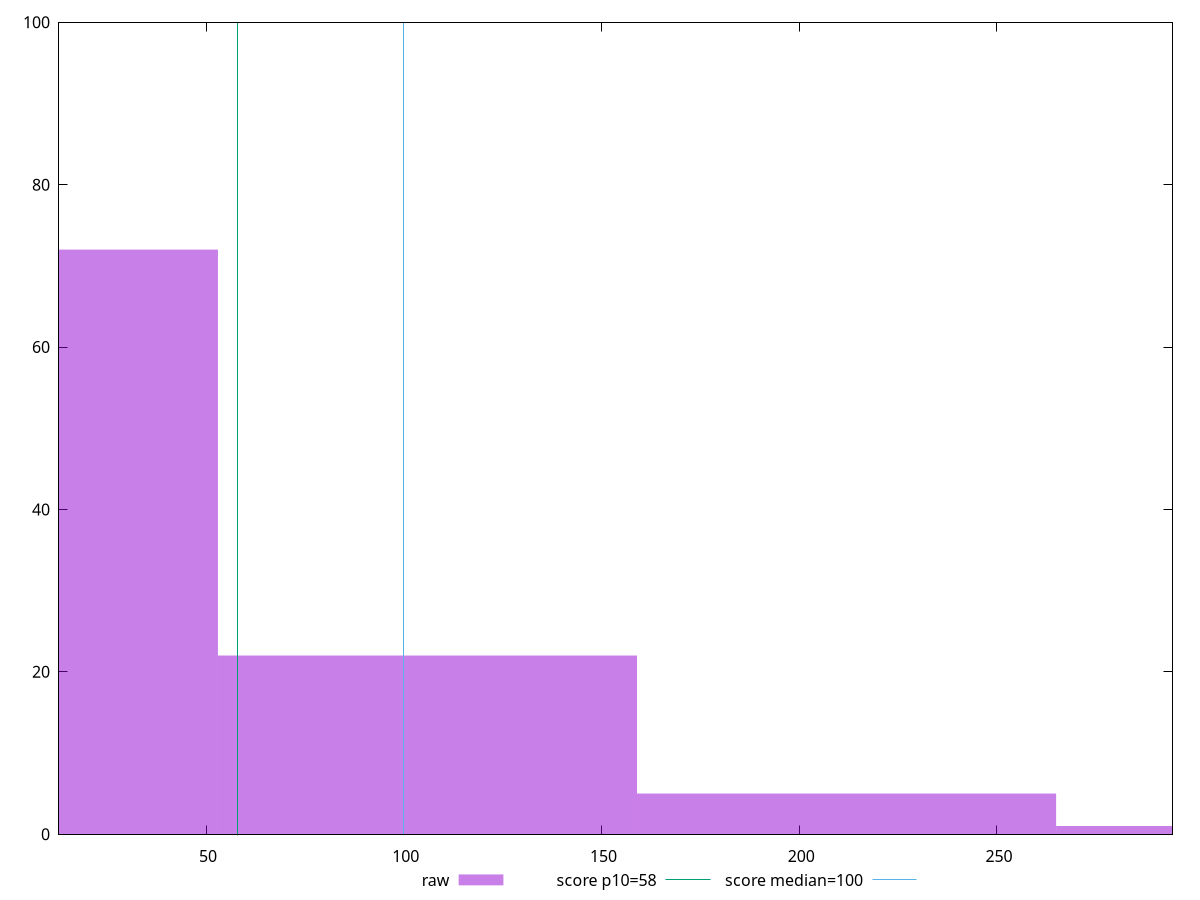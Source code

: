 reset

$raw <<EOF
105.9883324352539 22
0 72
317.9649973057617 1
211.9766648705078 5
EOF

set key outside below
set boxwidth 105.9883324352539
set xrange [12.8:294.40000000000003]
set yrange [0:100]
set trange [0:100]
set style fill transparent solid 0.5 noborder

set parametric
set terminal svg size 640, 490 enhanced background rgb 'white'
set output "report_00013_2021-02-09T12-04-24.940Z/estimated-input-latency/samples/pages+cached+noadtech/raw/histogram.svg"

plot $raw title "raw" with boxes, \
     58,t title "score p10=58", \
     100,t title "score median=100"

reset
